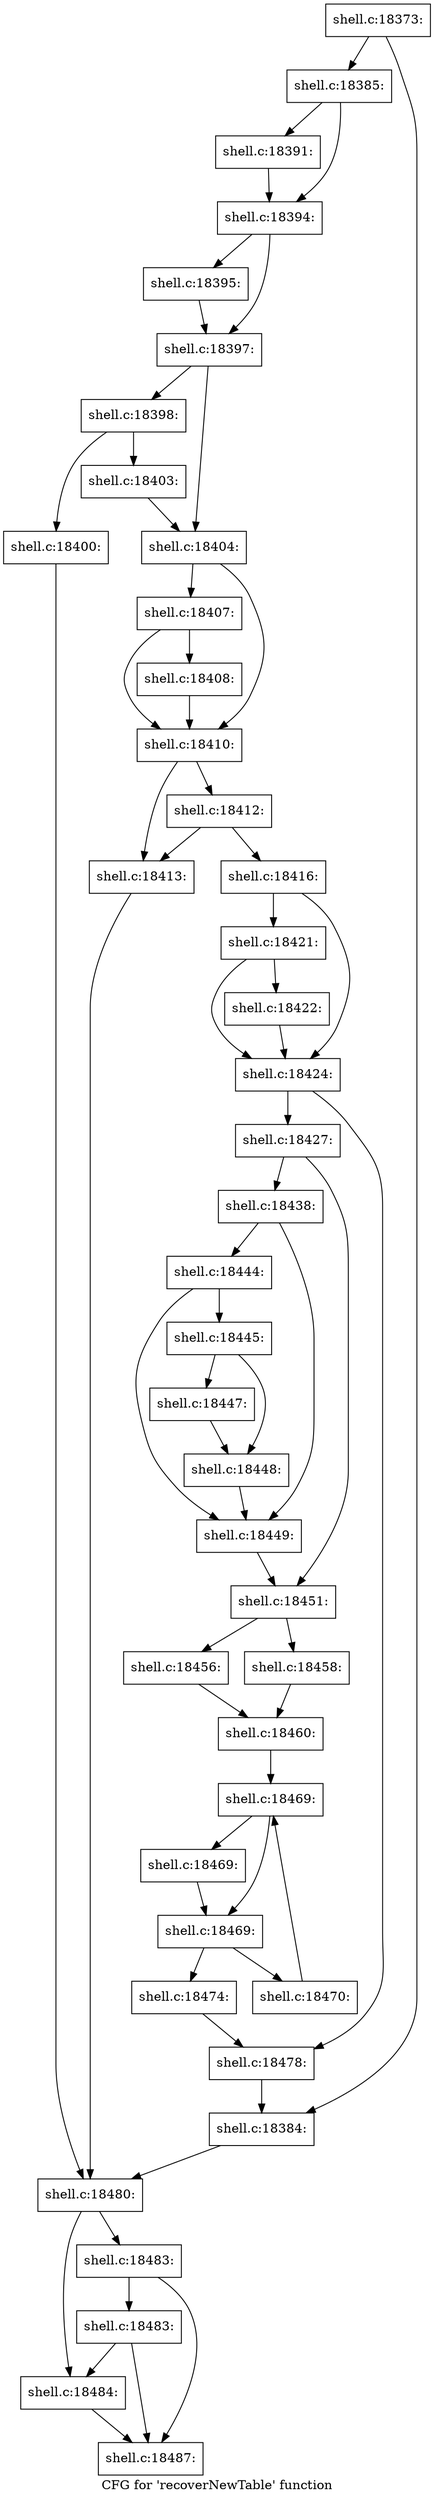 digraph "CFG for 'recoverNewTable' function" {
	label="CFG for 'recoverNewTable' function";

	Node0x560276913d00 [shape=record,label="{shell.c:18373:}"];
	Node0x560276913d00 -> Node0x5602765ef320;
	Node0x560276913d00 -> Node0x56027716def0;
	Node0x5602765ef320 [shape=record,label="{shell.c:18385:}"];
	Node0x5602765ef320 -> Node0x56027716f130;
	Node0x5602765ef320 -> Node0x56027716f180;
	Node0x56027716f130 [shape=record,label="{shell.c:18391:}"];
	Node0x56027716f130 -> Node0x56027716f180;
	Node0x56027716f180 [shape=record,label="{shell.c:18394:}"];
	Node0x56027716f180 -> Node0x56027716f5c0;
	Node0x56027716f180 -> Node0x56027716f740;
	Node0x56027716f5c0 [shape=record,label="{shell.c:18395:}"];
	Node0x56027716f5c0 -> Node0x56027716f740;
	Node0x56027716f740 [shape=record,label="{shell.c:18397:}"];
	Node0x56027716f740 -> Node0x56027716fd00;
	Node0x56027716f740 -> Node0x56027716ff10;
	Node0x56027716fd00 [shape=record,label="{shell.c:18398:}"];
	Node0x56027716fd00 -> Node0x560277170390;
	Node0x56027716fd00 -> Node0x560277170630;
	Node0x560277170390 [shape=record,label="{shell.c:18400:}"];
	Node0x560277170390 -> Node0x560277171300;
	Node0x560277170630 [shape=record,label="{shell.c:18403:}"];
	Node0x560277170630 -> Node0x56027716ff10;
	Node0x56027716ff10 [shape=record,label="{shell.c:18404:}"];
	Node0x56027716ff10 -> Node0x560277171c50;
	Node0x56027716ff10 -> Node0x560277171c00;
	Node0x560277171c50 [shape=record,label="{shell.c:18407:}"];
	Node0x560277171c50 -> Node0x5602771719f0;
	Node0x560277171c50 -> Node0x560277171c00;
	Node0x5602771719f0 [shape=record,label="{shell.c:18408:}"];
	Node0x5602771719f0 -> Node0x560277171c00;
	Node0x560277171c00 [shape=record,label="{shell.c:18410:}"];
	Node0x560277171c00 -> Node0x560277172900;
	Node0x560277171c00 -> Node0x5602771729a0;
	Node0x5602771729a0 [shape=record,label="{shell.c:18412:}"];
	Node0x5602771729a0 -> Node0x560277172900;
	Node0x5602771729a0 -> Node0x560277172950;
	Node0x560277172900 [shape=record,label="{shell.c:18413:}"];
	Node0x560277172900 -> Node0x560277171300;
	Node0x560277172950 [shape=record,label="{shell.c:18416:}"];
	Node0x560277172950 -> Node0x560276dbc130;
	Node0x560277172950 -> Node0x560276dbc0e0;
	Node0x560276dbc130 [shape=record,label="{shell.c:18421:}"];
	Node0x560276dbc130 -> Node0x560276dbbed0;
	Node0x560276dbc130 -> Node0x560276dbc0e0;
	Node0x560276dbbed0 [shape=record,label="{shell.c:18422:}"];
	Node0x560276dbbed0 -> Node0x560276dbc0e0;
	Node0x560276dbc0e0 [shape=record,label="{shell.c:18424:}"];
	Node0x560276dbc0e0 -> Node0x560276dbcde0;
	Node0x560276dbc0e0 -> Node0x560276dbce30;
	Node0x560276dbcde0 [shape=record,label="{shell.c:18427:}"];
	Node0x560276dbcde0 -> Node0x560276dbe160;
	Node0x560276dbcde0 -> Node0x560276dbe1b0;
	Node0x560276dbe160 [shape=record,label="{shell.c:18438:}"];
	Node0x560276dbe160 -> Node0x560276dbed50;
	Node0x560276dbe160 -> Node0x560276dbed00;
	Node0x560276dbed50 [shape=record,label="{shell.c:18444:}"];
	Node0x560276dbed50 -> Node0x560276dbead0;
	Node0x560276dbed50 -> Node0x560276dbed00;
	Node0x560276dbead0 [shape=record,label="{shell.c:18445:}"];
	Node0x560276dbead0 -> Node0x560276dbfb20;
	Node0x560276dbead0 -> Node0x560276dbfb70;
	Node0x560276dbfb20 [shape=record,label="{shell.c:18447:}"];
	Node0x560276dbfb20 -> Node0x560276dbfb70;
	Node0x560276dbfb70 [shape=record,label="{shell.c:18448:}"];
	Node0x560276dbfb70 -> Node0x560276dbed00;
	Node0x560276dbed00 [shape=record,label="{shell.c:18449:}"];
	Node0x560276dbed00 -> Node0x560276dbe1b0;
	Node0x560276dbe1b0 [shape=record,label="{shell.c:18451:}"];
	Node0x560276dbe1b0 -> Node0x560276dc1430;
	Node0x560276dbe1b0 -> Node0x560276dc14d0;
	Node0x560276dc1430 [shape=record,label="{shell.c:18456:}"];
	Node0x560276dc1430 -> Node0x560276dc1480;
	Node0x560276dc14d0 [shape=record,label="{shell.c:18458:}"];
	Node0x560276dc14d0 -> Node0x560276dc1480;
	Node0x560276dc1480 [shape=record,label="{shell.c:18460:}"];
	Node0x560276dc1480 -> Node0x560276dc3310;
	Node0x560276dc3310 [shape=record,label="{shell.c:18469:}"];
	Node0x560276dc3310 -> Node0x560276dc36f0;
	Node0x560276dc3310 -> Node0x560276dc36a0;
	Node0x560276dc36f0 [shape=record,label="{shell.c:18469:}"];
	Node0x560276dc36f0 -> Node0x560276dc36a0;
	Node0x560276dc36a0 [shape=record,label="{shell.c:18469:}"];
	Node0x560276dc36a0 -> Node0x560276dc3da0;
	Node0x560276dc36a0 -> Node0x560276dc3620;
	Node0x560276dc3da0 [shape=record,label="{shell.c:18470:}"];
	Node0x560276dc3da0 -> Node0x560276dc3310;
	Node0x560276dc3620 [shape=record,label="{shell.c:18474:}"];
	Node0x560276dc3620 -> Node0x560276dbce30;
	Node0x560276dbce30 [shape=record,label="{shell.c:18478:}"];
	Node0x560276dbce30 -> Node0x56027716def0;
	Node0x56027716def0 [shape=record,label="{shell.c:18384:}"];
	Node0x56027716def0 -> Node0x560277171300;
	Node0x560277171300 [shape=record,label="{shell.c:18480:}"];
	Node0x560277171300 -> Node0x560276dc5ec0;
	Node0x560277171300 -> Node0x560276dc5f60;
	Node0x560276dc5f60 [shape=record,label="{shell.c:18483:}"];
	Node0x560276dc5f60 -> Node0x560276dc6290;
	Node0x560276dc5f60 -> Node0x560276dc5f10;
	Node0x560276dc6290 [shape=record,label="{shell.c:18483:}"];
	Node0x560276dc6290 -> Node0x560276dc5ec0;
	Node0x560276dc6290 -> Node0x560276dc5f10;
	Node0x560276dc5ec0 [shape=record,label="{shell.c:18484:}"];
	Node0x560276dc5ec0 -> Node0x560276dc5f10;
	Node0x560276dc5f10 [shape=record,label="{shell.c:18487:}"];
}
